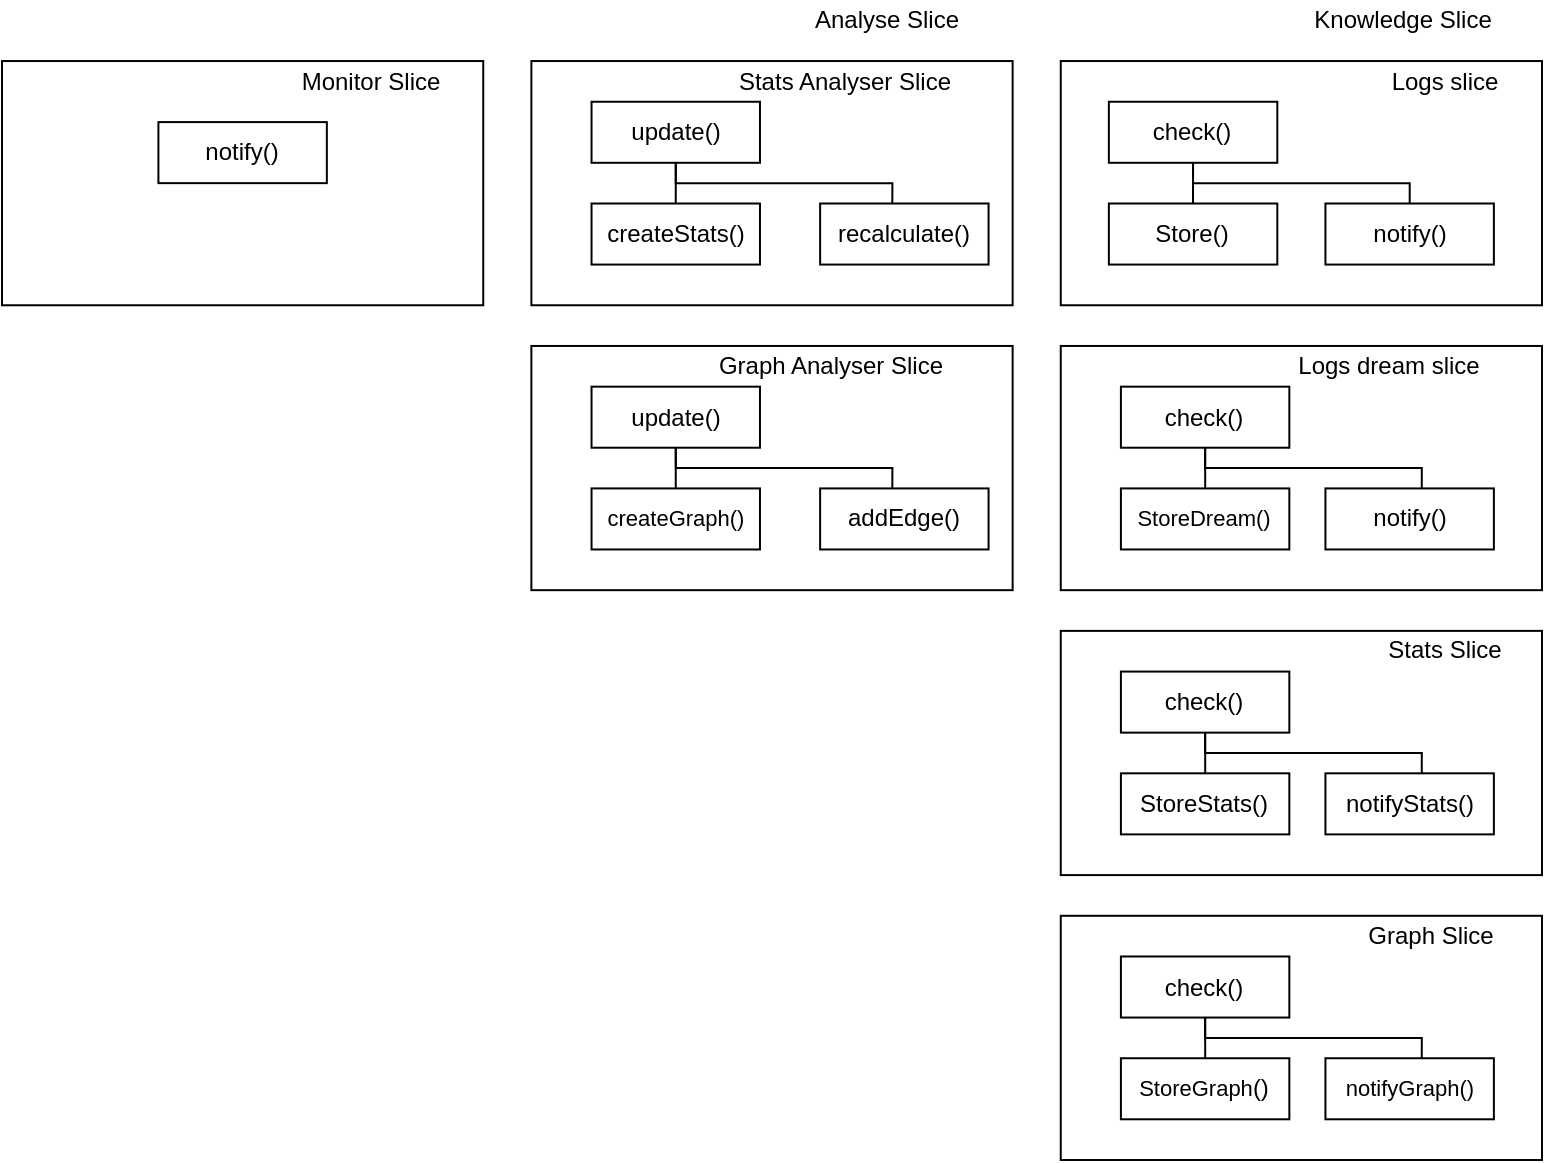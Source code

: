 <mxfile version="17.4.6" type="device"><diagram id="u3jmG3L2Zow2hPFyAvqH" name="Page-1"><mxGraphModel dx="1718" dy="935" grid="1" gridSize="10" guides="1" tooltips="1" connect="1" arrows="1" fold="1" page="1" pageScale="1" pageWidth="827" pageHeight="1169" math="0" shadow="0"><root><mxCell id="0"/><mxCell id="1" parent="0"/><mxCell id="5XEp4Qux795Xb1I2YeDv-1" value="" style="group" vertex="1" connectable="0" parent="1"><mxGeometry x="28" y="20" width="770" height="580" as="geometry"/></mxCell><mxCell id="DMwqtg7DDeFONVRL-UXq-4" value="Analyse Slice" style="text;html=1;align=center;verticalAlign=middle;resizable=0;points=[];autosize=1;strokeColor=none;fillColor=none;" parent="5XEp4Qux795Xb1I2YeDv-1" vertex="1"><mxGeometry x="397.031" width="90" height="20" as="geometry"/></mxCell><mxCell id="DMwqtg7DDeFONVRL-UXq-11" value="Knowledge Slice" style="text;html=1;align=center;verticalAlign=middle;resizable=0;points=[];autosize=1;strokeColor=none;fillColor=none;" parent="5XEp4Qux795Xb1I2YeDv-1" vertex="1"><mxGeometry x="649.688" width="100" height="20" as="geometry"/></mxCell><mxCell id="DMwqtg7DDeFONVRL-UXq-53" value="" style="group" parent="5XEp4Qux795Xb1I2YeDv-1" vertex="1" connectable="0"><mxGeometry x="529.375" y="457.895" width="240.625" height="122.105" as="geometry"/></mxCell><mxCell id="DMwqtg7DDeFONVRL-UXq-18" value="" style="rounded=0;whiteSpace=wrap;html=1;" parent="DMwqtg7DDeFONVRL-UXq-53" vertex="1"><mxGeometry width="240.625" height="122.105" as="geometry"/></mxCell><mxCell id="DMwqtg7DDeFONVRL-UXq-19" value="Graph Slice" style="text;html=1;align=center;verticalAlign=middle;resizable=0;points=[];autosize=1;strokeColor=none;fillColor=none;" parent="DMwqtg7DDeFONVRL-UXq-53" vertex="1"><mxGeometry x="144.375" width="80" height="20" as="geometry"/></mxCell><mxCell id="DMwqtg7DDeFONVRL-UXq-35" style="edgeStyle=orthogonalEdgeStyle;rounded=0;orthogonalLoop=1;jettySize=auto;html=1;exitX=0.5;exitY=1;exitDx=0;exitDy=0;endArrow=none;endFill=0;" parent="DMwqtg7DDeFONVRL-UXq-53" edge="1"><mxGeometry relative="1" as="geometry"><mxPoint x="72.188" y="50.877" as="sourcePoint"/><mxPoint x="72.222" y="71.228" as="targetPoint"/></mxGeometry></mxCell><mxCell id="DMwqtg7DDeFONVRL-UXq-36" style="edgeStyle=orthogonalEdgeStyle;rounded=0;orthogonalLoop=1;jettySize=auto;html=1;endArrow=none;endFill=0;" parent="DMwqtg7DDeFONVRL-UXq-53" edge="1"><mxGeometry relative="1" as="geometry"><mxPoint x="72.222" y="50.877" as="sourcePoint"/><mxPoint x="180.503" y="71.228" as="targetPoint"/><Array as="points"><mxPoint x="72.188" y="61.053"/><mxPoint x="180.469" y="61.053"/></Array></mxGeometry></mxCell><mxCell id="DMwqtg7DDeFONVRL-UXq-37" value="&lt;font style=&quot;font-size: 11px&quot;&gt;StoreGraph&lt;/font&gt;()" style="whiteSpace=wrap;html=1;" parent="DMwqtg7DDeFONVRL-UXq-53" vertex="1"><mxGeometry x="30.078" y="71.228" width="84.219" height="30.526" as="geometry"/></mxCell><mxCell id="DMwqtg7DDeFONVRL-UXq-38" value="&lt;font style=&quot;font-size: 11px&quot;&gt;notifyGraph()&lt;/font&gt;" style="whiteSpace=wrap;html=1;" parent="DMwqtg7DDeFONVRL-UXq-53" vertex="1"><mxGeometry x="132.344" y="71.228" width="84.219" height="30.526" as="geometry"/></mxCell><mxCell id="DMwqtg7DDeFONVRL-UXq-39" value="check()" style="whiteSpace=wrap;html=1;" parent="DMwqtg7DDeFONVRL-UXq-53" vertex="1"><mxGeometry x="30.078" y="20.351" width="84.219" height="30.526" as="geometry"/></mxCell><mxCell id="DMwqtg7DDeFONVRL-UXq-54" value="" style="group" parent="5XEp4Qux795Xb1I2YeDv-1" vertex="1" connectable="0"><mxGeometry x="529.375" y="315.439" width="240.625" height="122.105" as="geometry"/></mxCell><mxCell id="DMwqtg7DDeFONVRL-UXq-15" value="" style="rounded=0;whiteSpace=wrap;html=1;" parent="DMwqtg7DDeFONVRL-UXq-54" vertex="1"><mxGeometry width="240.625" height="122.105" as="geometry"/></mxCell><mxCell id="DMwqtg7DDeFONVRL-UXq-16" value="Stats Slice" style="text;html=1;align=center;verticalAlign=middle;resizable=0;points=[];autosize=1;strokeColor=none;fillColor=none;" parent="DMwqtg7DDeFONVRL-UXq-54" vertex="1"><mxGeometry x="156.406" width="70" height="20" as="geometry"/></mxCell><mxCell id="DMwqtg7DDeFONVRL-UXq-30" value="notifyStats()" style="whiteSpace=wrap;html=1;" parent="DMwqtg7DDeFONVRL-UXq-54" vertex="1"><mxGeometry x="132.344" y="71.228" width="84.219" height="30.526" as="geometry"/></mxCell><mxCell id="DMwqtg7DDeFONVRL-UXq-31" style="edgeStyle=orthogonalEdgeStyle;rounded=0;orthogonalLoop=1;jettySize=auto;html=1;endArrow=none;endFill=0;" parent="DMwqtg7DDeFONVRL-UXq-54" edge="1"><mxGeometry relative="1" as="geometry"><mxPoint x="72.222" y="50.877" as="sourcePoint"/><mxPoint x="180.503" y="71.228" as="targetPoint"/><Array as="points"><mxPoint x="72.188" y="61.053"/><mxPoint x="180.469" y="61.053"/></Array></mxGeometry></mxCell><mxCell id="DMwqtg7DDeFONVRL-UXq-32" value="check()" style="whiteSpace=wrap;html=1;" parent="DMwqtg7DDeFONVRL-UXq-54" vertex="1"><mxGeometry x="30.078" y="20.351" width="84.219" height="30.526" as="geometry"/></mxCell><mxCell id="DMwqtg7DDeFONVRL-UXq-33" style="edgeStyle=orthogonalEdgeStyle;rounded=0;orthogonalLoop=1;jettySize=auto;html=1;exitX=0.5;exitY=1;exitDx=0;exitDy=0;endArrow=none;endFill=0;" parent="DMwqtg7DDeFONVRL-UXq-54" edge="1"><mxGeometry relative="1" as="geometry"><mxPoint x="72.188" y="50.877" as="sourcePoint"/><mxPoint x="72.222" y="71.228" as="targetPoint"/></mxGeometry></mxCell><mxCell id="DMwqtg7DDeFONVRL-UXq-34" value="StoreStats()" style="whiteSpace=wrap;html=1;" parent="DMwqtg7DDeFONVRL-UXq-54" vertex="1"><mxGeometry x="30.078" y="71.228" width="84.219" height="30.526" as="geometry"/></mxCell><mxCell id="DMwqtg7DDeFONVRL-UXq-55" value="" style="group" parent="5XEp4Qux795Xb1I2YeDv-1" vertex="1" connectable="0"><mxGeometry x="529.375" y="172.982" width="240.625" height="122.105" as="geometry"/></mxCell><mxCell id="DMwqtg7DDeFONVRL-UXq-12" value="" style="whiteSpace=wrap;html=1;" parent="DMwqtg7DDeFONVRL-UXq-55" vertex="1"><mxGeometry width="240.625" height="122.105" as="geometry"/></mxCell><mxCell id="DMwqtg7DDeFONVRL-UXq-14" value="Logs dream slice" style="text;html=1;align=center;verticalAlign=middle;resizable=0;points=[];autosize=1;strokeColor=none;fillColor=none;" parent="DMwqtg7DDeFONVRL-UXq-55" vertex="1"><mxGeometry x="108.281" width="110" height="20" as="geometry"/></mxCell><mxCell id="DMwqtg7DDeFONVRL-UXq-21" value="check()" style="whiteSpace=wrap;html=1;" parent="DMwqtg7DDeFONVRL-UXq-55" vertex="1"><mxGeometry x="30.078" y="20.351" width="84.219" height="30.526" as="geometry"/></mxCell><mxCell id="DMwqtg7DDeFONVRL-UXq-22" value="&lt;font style=&quot;font-size: 11px&quot;&gt;StoreDream()&lt;/font&gt;" style="whiteSpace=wrap;html=1;" parent="DMwqtg7DDeFONVRL-UXq-55" vertex="1"><mxGeometry x="30.078" y="71.228" width="84.219" height="30.526" as="geometry"/></mxCell><mxCell id="DMwqtg7DDeFONVRL-UXq-24" value="notify()" style="whiteSpace=wrap;html=1;" parent="DMwqtg7DDeFONVRL-UXq-55" vertex="1"><mxGeometry x="132.344" y="71.228" width="84.219" height="30.526" as="geometry"/></mxCell><mxCell id="DMwqtg7DDeFONVRL-UXq-28" style="edgeStyle=orthogonalEdgeStyle;rounded=0;orthogonalLoop=1;jettySize=auto;html=1;endArrow=none;endFill=0;" parent="DMwqtg7DDeFONVRL-UXq-55" edge="1"><mxGeometry relative="1" as="geometry"><mxPoint x="72.222" y="50.877" as="sourcePoint"/><mxPoint x="180.503" y="71.228" as="targetPoint"/><Array as="points"><mxPoint x="72.188" y="61.053"/><mxPoint x="180.469" y="61.053"/></Array></mxGeometry></mxCell><mxCell id="DMwqtg7DDeFONVRL-UXq-29" style="edgeStyle=orthogonalEdgeStyle;rounded=0;orthogonalLoop=1;jettySize=auto;html=1;exitX=0.5;exitY=1;exitDx=0;exitDy=0;endArrow=none;endFill=0;" parent="DMwqtg7DDeFONVRL-UXq-55" edge="1"><mxGeometry relative="1" as="geometry"><mxPoint x="72.188" y="50.877" as="sourcePoint"/><mxPoint x="72.222" y="71.228" as="targetPoint"/></mxGeometry></mxCell><mxCell id="DMwqtg7DDeFONVRL-UXq-56" value="" style="group" parent="5XEp4Qux795Xb1I2YeDv-1" vertex="1" connectable="0"><mxGeometry x="529.375" y="30.526" width="240.625" height="122.105" as="geometry"/></mxCell><mxCell id="DMwqtg7DDeFONVRL-UXq-10" value="" style="rounded=0;whiteSpace=wrap;html=1;" parent="DMwqtg7DDeFONVRL-UXq-56" vertex="1"><mxGeometry width="240.625" height="122.105" as="geometry"/></mxCell><mxCell id="DMwqtg7DDeFONVRL-UXq-13" value="Logs slice" style="text;html=1;align=center;verticalAlign=middle;resizable=0;points=[];autosize=1;strokeColor=none;fillColor=none;" parent="DMwqtg7DDeFONVRL-UXq-56" vertex="1"><mxGeometry x="156.406" width="70" height="20" as="geometry"/></mxCell><mxCell id="DMwqtg7DDeFONVRL-UXq-20" value="check()" style="whiteSpace=wrap;html=1;" parent="DMwqtg7DDeFONVRL-UXq-56" vertex="1"><mxGeometry x="24.062" y="20.351" width="84.219" height="30.526" as="geometry"/></mxCell><mxCell id="DMwqtg7DDeFONVRL-UXq-23" value="Store()" style="whiteSpace=wrap;html=1;" parent="DMwqtg7DDeFONVRL-UXq-56" vertex="1"><mxGeometry x="24.062" y="71.228" width="84.219" height="30.526" as="geometry"/></mxCell><mxCell id="DMwqtg7DDeFONVRL-UXq-26" style="edgeStyle=orthogonalEdgeStyle;rounded=0;orthogonalLoop=1;jettySize=auto;html=1;exitX=0.5;exitY=1;exitDx=0;exitDy=0;endArrow=none;endFill=0;" parent="DMwqtg7DDeFONVRL-UXq-56" source="DMwqtg7DDeFONVRL-UXq-20" target="DMwqtg7DDeFONVRL-UXq-23" edge="1"><mxGeometry relative="1" as="geometry"/></mxCell><mxCell id="DMwqtg7DDeFONVRL-UXq-25" value="notify()" style="whiteSpace=wrap;html=1;" parent="DMwqtg7DDeFONVRL-UXq-56" vertex="1"><mxGeometry x="132.344" y="71.228" width="84.219" height="30.526" as="geometry"/></mxCell><mxCell id="DMwqtg7DDeFONVRL-UXq-27" style="edgeStyle=orthogonalEdgeStyle;rounded=0;orthogonalLoop=1;jettySize=auto;html=1;endArrow=none;endFill=0;" parent="DMwqtg7DDeFONVRL-UXq-56" source="DMwqtg7DDeFONVRL-UXq-20" target="DMwqtg7DDeFONVRL-UXq-25" edge="1"><mxGeometry relative="1" as="geometry"><Array as="points"><mxPoint x="66.172" y="61.053"/><mxPoint x="174.453" y="61.053"/></Array></mxGeometry></mxCell><mxCell id="DMwqtg7DDeFONVRL-UXq-57" value="" style="group" parent="5XEp4Qux795Xb1I2YeDv-1" vertex="1" connectable="0"><mxGeometry y="30.526" width="240.625" height="122.105" as="geometry"/></mxCell><mxCell id="DMwqtg7DDeFONVRL-UXq-1" value="" style="rounded=0;whiteSpace=wrap;html=1;" parent="DMwqtg7DDeFONVRL-UXq-57" vertex="1"><mxGeometry width="240.625" height="122.105" as="geometry"/></mxCell><mxCell id="DMwqtg7DDeFONVRL-UXq-2" value="Monitor Slice" style="text;html=1;align=center;verticalAlign=middle;resizable=0;points=[];autosize=1;strokeColor=none;fillColor=none;" parent="DMwqtg7DDeFONVRL-UXq-57" vertex="1"><mxGeometry x="144.375" width="80" height="20" as="geometry"/></mxCell><mxCell id="DMwqtg7DDeFONVRL-UXq-52" value="notify()" style="whiteSpace=wrap;html=1;" parent="DMwqtg7DDeFONVRL-UXq-57" vertex="1"><mxGeometry x="78.203" y="30.526" width="84.219" height="30.526" as="geometry"/></mxCell><mxCell id="DMwqtg7DDeFONVRL-UXq-58" value="" style="group" parent="5XEp4Qux795Xb1I2YeDv-1" vertex="1" connectable="0"><mxGeometry x="264.688" y="30.526" width="240.625" height="122.105" as="geometry"/></mxCell><mxCell id="DMwqtg7DDeFONVRL-UXq-3" value="" style="rounded=0;whiteSpace=wrap;html=1;" parent="DMwqtg7DDeFONVRL-UXq-58" vertex="1"><mxGeometry width="240.625" height="122.105" as="geometry"/></mxCell><mxCell id="DMwqtg7DDeFONVRL-UXq-5" value="Stats Analyser Slice" style="text;html=1;align=center;verticalAlign=middle;resizable=0;points=[];autosize=1;strokeColor=none;fillColor=none;" parent="DMwqtg7DDeFONVRL-UXq-58" vertex="1"><mxGeometry x="96.25" width="120" height="20" as="geometry"/></mxCell><mxCell id="DMwqtg7DDeFONVRL-UXq-40" value="update()" style="whiteSpace=wrap;html=1;" parent="DMwqtg7DDeFONVRL-UXq-58" vertex="1"><mxGeometry x="30.078" y="20.351" width="84.219" height="30.526" as="geometry"/></mxCell><mxCell id="DMwqtg7DDeFONVRL-UXq-42" value="createStats()" style="whiteSpace=wrap;html=1;" parent="DMwqtg7DDeFONVRL-UXq-58" vertex="1"><mxGeometry x="30.078" y="71.228" width="84.219" height="30.526" as="geometry"/></mxCell><mxCell id="DMwqtg7DDeFONVRL-UXq-43" style="edgeStyle=orthogonalEdgeStyle;rounded=0;orthogonalLoop=1;jettySize=auto;html=1;exitX=0.5;exitY=1;exitDx=0;exitDy=0;entryX=0.5;entryY=0;entryDx=0;entryDy=0;fontSize=11;endArrow=none;endFill=0;" parent="DMwqtg7DDeFONVRL-UXq-58" source="DMwqtg7DDeFONVRL-UXq-40" target="DMwqtg7DDeFONVRL-UXq-42" edge="1"><mxGeometry relative="1" as="geometry"/></mxCell><mxCell id="DMwqtg7DDeFONVRL-UXq-46" value="recalculate()" style="whiteSpace=wrap;html=1;" parent="DMwqtg7DDeFONVRL-UXq-58" vertex="1"><mxGeometry x="144.375" y="71.228" width="84.219" height="30.526" as="geometry"/></mxCell><mxCell id="DMwqtg7DDeFONVRL-UXq-51" style="edgeStyle=orthogonalEdgeStyle;rounded=0;orthogonalLoop=1;jettySize=auto;html=1;endArrow=none;endFill=0;" parent="DMwqtg7DDeFONVRL-UXq-58" edge="1"><mxGeometry relative="1" as="geometry"><mxPoint x="72.187" y="50.877" as="sourcePoint"/><mxPoint x="180.469" y="71.228" as="targetPoint"/><Array as="points"><mxPoint x="72.188" y="61.053"/><mxPoint x="180.469" y="61.053"/></Array></mxGeometry></mxCell><mxCell id="DMwqtg7DDeFONVRL-UXq-59" value="" style="group" parent="5XEp4Qux795Xb1I2YeDv-1" vertex="1" connectable="0"><mxGeometry x="264.688" y="172.982" width="240.625" height="122.105" as="geometry"/></mxCell><mxCell id="DMwqtg7DDeFONVRL-UXq-6" value="" style="rounded=0;whiteSpace=wrap;html=1;" parent="DMwqtg7DDeFONVRL-UXq-59" vertex="1"><mxGeometry width="240.625" height="122.105" as="geometry"/></mxCell><mxCell id="DMwqtg7DDeFONVRL-UXq-7" value="Graph Analyser Slice" style="text;html=1;align=center;verticalAlign=middle;resizable=0;points=[];autosize=1;strokeColor=none;fillColor=none;" parent="DMwqtg7DDeFONVRL-UXq-59" vertex="1"><mxGeometry x="84.219" width="130" height="20" as="geometry"/></mxCell><mxCell id="DMwqtg7DDeFONVRL-UXq-41" value="update()" style="whiteSpace=wrap;html=1;" parent="DMwqtg7DDeFONVRL-UXq-59" vertex="1"><mxGeometry x="30.078" y="20.351" width="84.219" height="30.526" as="geometry"/></mxCell><mxCell id="DMwqtg7DDeFONVRL-UXq-44" style="edgeStyle=orthogonalEdgeStyle;rounded=0;orthogonalLoop=1;jettySize=auto;html=1;exitX=0.5;exitY=1;exitDx=0;exitDy=0;entryX=0.5;entryY=0;entryDx=0;entryDy=0;fontSize=11;endArrow=none;endFill=0;" parent="DMwqtg7DDeFONVRL-UXq-59" target="DMwqtg7DDeFONVRL-UXq-45" edge="1"><mxGeometry relative="1" as="geometry"><mxPoint x="72.188" y="50.877" as="sourcePoint"/></mxGeometry></mxCell><mxCell id="DMwqtg7DDeFONVRL-UXq-45" value="&lt;font style=&quot;font-size: 11px&quot;&gt;createGraph()&lt;/font&gt;" style="whiteSpace=wrap;html=1;" parent="DMwqtg7DDeFONVRL-UXq-59" vertex="1"><mxGeometry x="30.078" y="71.228" width="84.219" height="30.526" as="geometry"/></mxCell><mxCell id="DMwqtg7DDeFONVRL-UXq-48" value="addEdge()" style="whiteSpace=wrap;html=1;" parent="DMwqtg7DDeFONVRL-UXq-59" vertex="1"><mxGeometry x="144.375" y="71.228" width="84.219" height="30.526" as="geometry"/></mxCell><mxCell id="DMwqtg7DDeFONVRL-UXq-50" style="edgeStyle=orthogonalEdgeStyle;rounded=0;orthogonalLoop=1;jettySize=auto;html=1;endArrow=none;endFill=0;" parent="DMwqtg7DDeFONVRL-UXq-59" edge="1"><mxGeometry relative="1" as="geometry"><mxPoint x="72.187" y="50.877" as="sourcePoint"/><mxPoint x="180.469" y="71.228" as="targetPoint"/><Array as="points"><mxPoint x="72.188" y="61.053"/><mxPoint x="180.469" y="61.053"/></Array></mxGeometry></mxCell></root></mxGraphModel></diagram></mxfile>